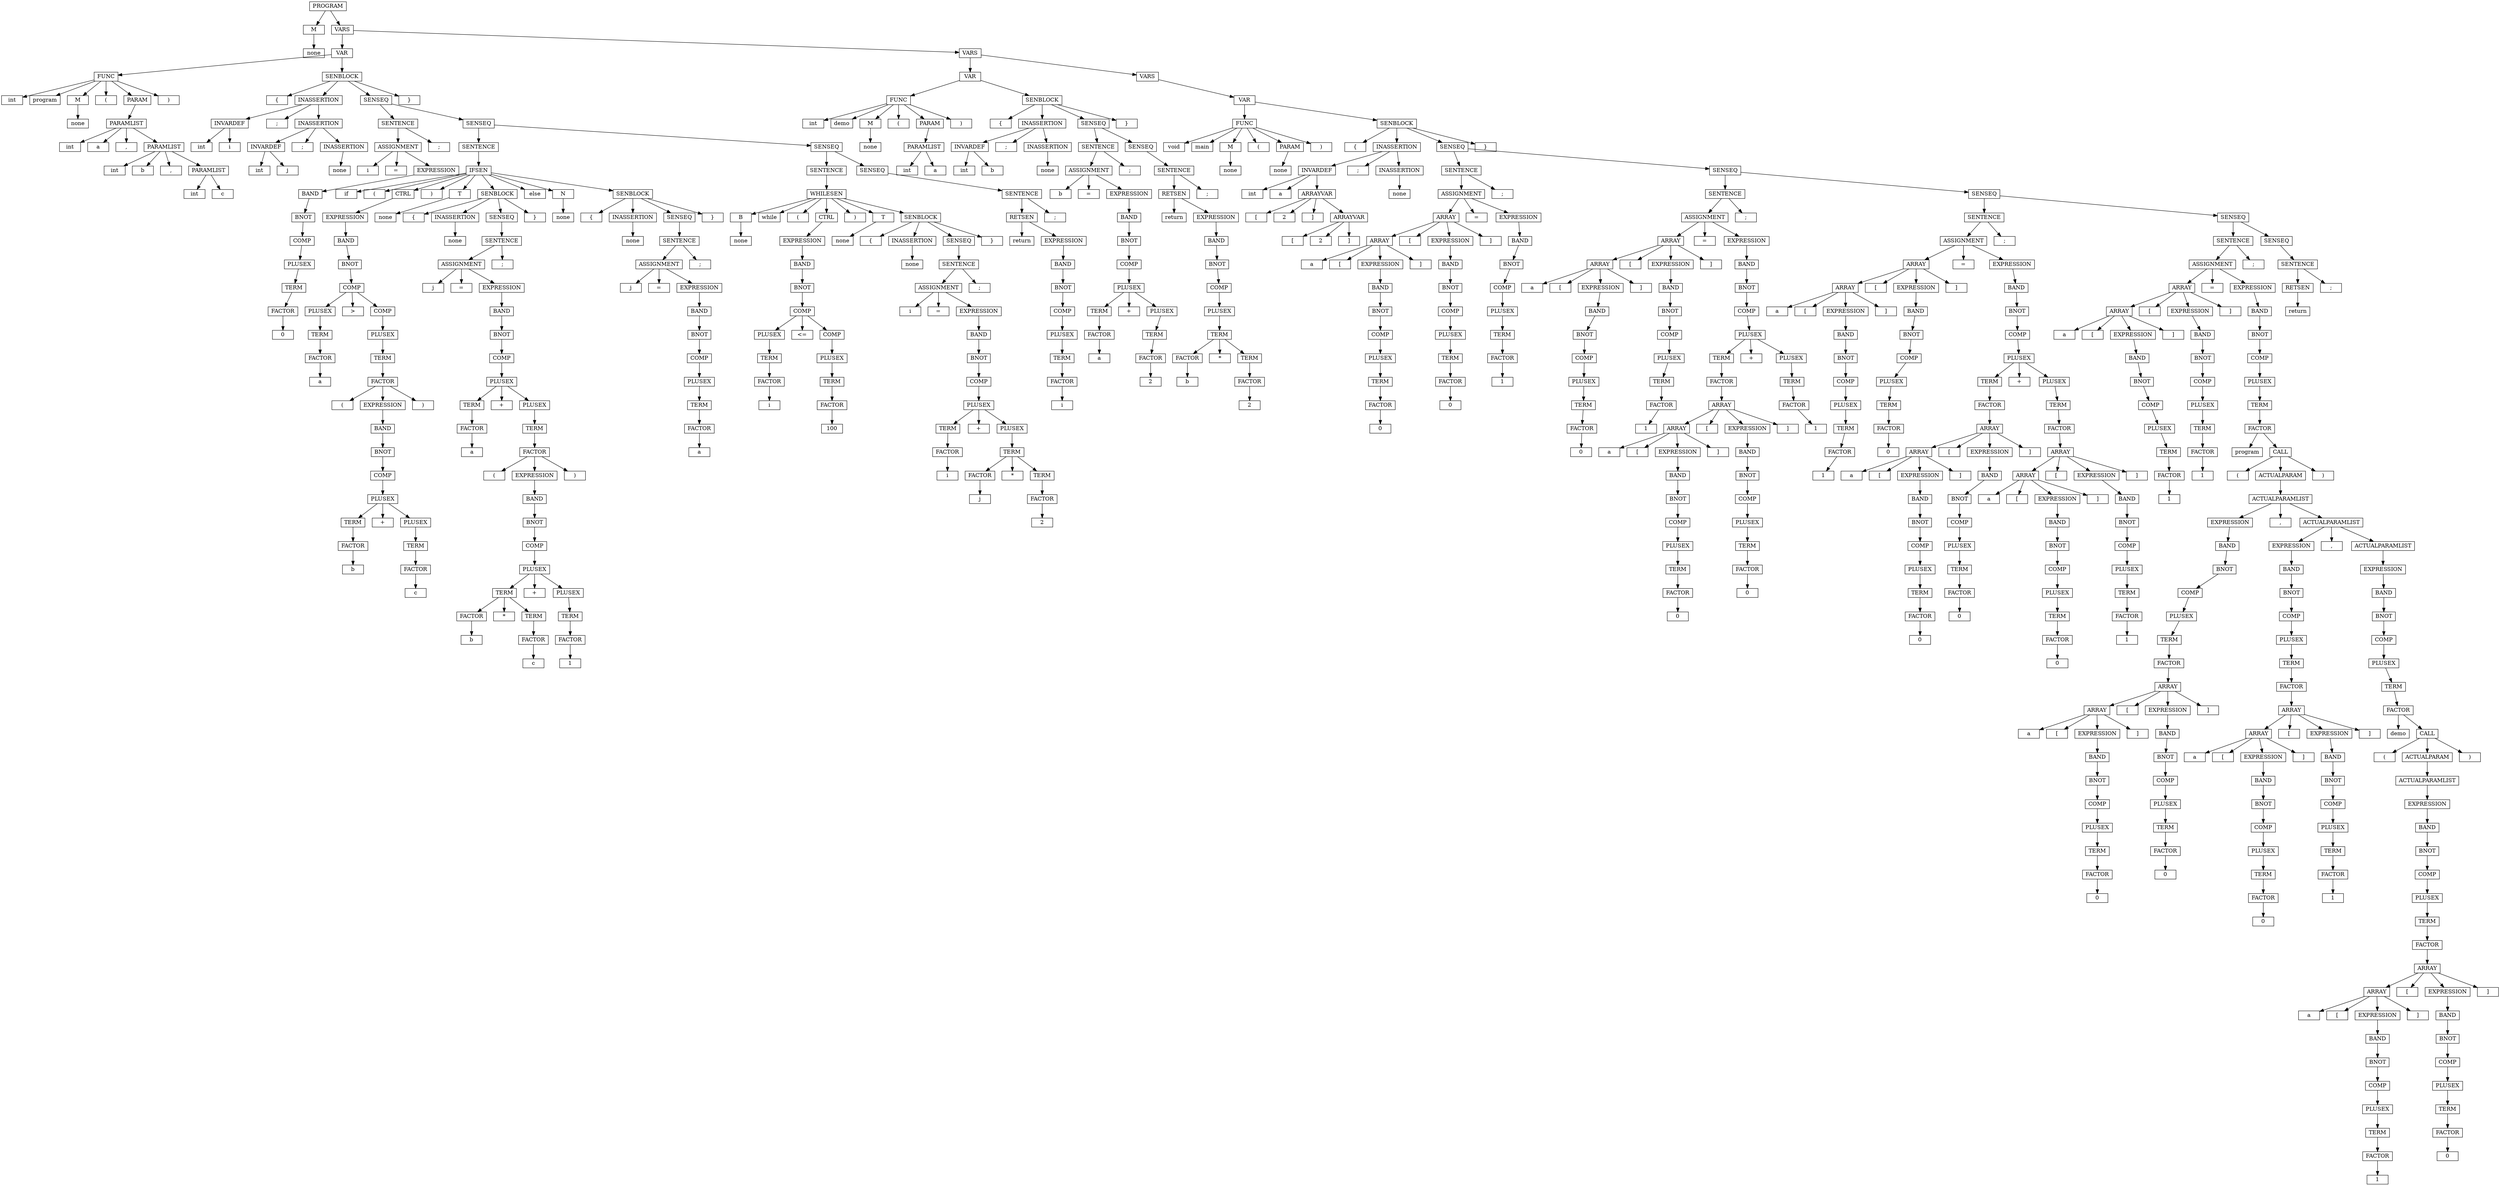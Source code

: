 digraph g{
splines = "line";
node[shape = record, height = .1]; 
node0[label = "PROGRAM"];
node1[label = "M"];
node0->node1;
node2[label = "none"];
node1->node2;
node3[label = "VARS"];
node0->node3;
node4[label = "VAR"];
node3->node4;
node5[label = "FUNC"];
node4->node5;
node6[label = "int"];
node5->node6;
node7[label = "program"];
node5->node7;
node8[label = "M"];
node5->node8;
node9[label = "none"];
node8->node9;
node10[label = "("];
node5->node10;
node11[label = "PARAM"];
node5->node11;
node12[label = "PARAMLIST"];
node11->node12;
node13[label = "int"];
node12->node13;
node14[label = "a"];
node12->node14;
node15[label = ","];
node12->node15;
node16[label = "PARAMLIST"];
node12->node16;
node17[label = "int"];
node16->node17;
node18[label = "b"];
node16->node18;
node19[label = ","];
node16->node19;
node20[label = "PARAMLIST"];
node16->node20;
node21[label = "int"];
node20->node21;
node22[label = "c"];
node20->node22;
node23[label = ")"];
node5->node23;
node24[label = "SENBLOCK"];
node4->node24;
node25[label = "\{"];
node24->node25;
node26[label = "INASSERTION"];
node24->node26;
node27[label = "INVARDEF"];
node26->node27;
node28[label = "int"];
node27->node28;
node29[label = "i"];
node27->node29;
node30[label = ";"];
node26->node30;
node31[label = "INASSERTION"];
node26->node31;
node32[label = "INVARDEF"];
node31->node32;
node33[label = "int"];
node32->node33;
node34[label = "j"];
node32->node34;
node35[label = ";"];
node31->node35;
node36[label = "INASSERTION"];
node31->node36;
node37[label = "none"];
node36->node37;
node38[label = "SENSEQ"];
node24->node38;
node39[label = "SENTENCE"];
node38->node39;
node40[label = "ASSIGNMENT"];
node39->node40;
node41[label = "i"];
node40->node41;
node42[label = "="];
node40->node42;
node43[label = "EXPRESSION"];
node40->node43;
node44[label = "BAND"];
node43->node44;
node45[label = "BNOT"];
node44->node45;
node46[label = "COMP"];
node45->node46;
node47[label = "PLUSEX"];
node46->node47;
node48[label = "TERM"];
node47->node48;
node49[label = "FACTOR"];
node48->node49;
node50[label = "0"];
node49->node50;
node51[label = " ;"];
node39->node51;
node52[label = "SENSEQ"];
node38->node52;
node53[label = "SENTENCE"];
node52->node53;
node54[label = "IFSEN"];
node53->node54;
node55[label = "if"];
node54->node55;
node56[label = "("];
node54->node56;
node57[label = "CTRL"];
node54->node57;
node58[label = "EXPRESSION"];
node57->node58;
node59[label = "BAND"];
node58->node59;
node60[label = "BNOT"];
node59->node60;
node61[label = "COMP"];
node60->node61;
node62[label = "PLUSEX"];
node61->node62;
node63[label = "TERM"];
node62->node63;
node64[label = "FACTOR"];
node63->node64;
node65[label = "a"];
node64->node65;
node66[label = "\>"];
node61->node66;
node67[label = "COMP"];
node61->node67;
node68[label = "PLUSEX"];
node67->node68;
node69[label = "TERM"];
node68->node69;
node70[label = "FACTOR"];
node69->node70;
node71[label = "("];
node70->node71;
node72[label = "EXPRESSION"];
node70->node72;
node73[label = "BAND"];
node72->node73;
node74[label = "BNOT"];
node73->node74;
node75[label = "COMP"];
node74->node75;
node76[label = "PLUSEX"];
node75->node76;
node77[label = "TERM"];
node76->node77;
node78[label = "FACTOR"];
node77->node78;
node79[label = "b"];
node78->node79;
node80[label = "+"];
node76->node80;
node81[label = "PLUSEX"];
node76->node81;
node82[label = "TERM"];
node81->node82;
node83[label = "FACTOR"];
node82->node83;
node84[label = "c"];
node83->node84;
node85[label = ")"];
node70->node85;
node86[label = ")"];
node54->node86;
node87[label = "T"];
node54->node87;
node88[label = "none"];
node87->node88;
node89[label = "SENBLOCK"];
node54->node89;
node90[label = "\{"];
node89->node90;
node91[label = "INASSERTION"];
node89->node91;
node92[label = "none"];
node91->node92;
node93[label = "SENSEQ"];
node89->node93;
node94[label = "SENTENCE"];
node93->node94;
node95[label = "ASSIGNMENT"];
node94->node95;
node96[label = "j"];
node95->node96;
node97[label = "="];
node95->node97;
node98[label = "EXPRESSION"];
node95->node98;
node99[label = "BAND"];
node98->node99;
node100[label = "BNOT"];
node99->node100;
node101[label = "COMP"];
node100->node101;
node102[label = "PLUSEX"];
node101->node102;
node103[label = "TERM"];
node102->node103;
node104[label = "FACTOR"];
node103->node104;
node105[label = "a"];
node104->node105;
node106[label = "+"];
node102->node106;
node107[label = "PLUSEX"];
node102->node107;
node108[label = "TERM"];
node107->node108;
node109[label = "FACTOR"];
node108->node109;
node110[label = "("];
node109->node110;
node111[label = "EXPRESSION"];
node109->node111;
node112[label = "BAND"];
node111->node112;
node113[label = "BNOT"];
node112->node113;
node114[label = "COMP"];
node113->node114;
node115[label = "PLUSEX"];
node114->node115;
node116[label = "TERM"];
node115->node116;
node117[label = "FACTOR"];
node116->node117;
node118[label = "b"];
node117->node118;
node119[label = "*"];
node116->node119;
node120[label = "TERM"];
node116->node120;
node121[label = "FACTOR"];
node120->node121;
node122[label = "c"];
node121->node122;
node123[label = "+"];
node115->node123;
node124[label = "PLUSEX"];
node115->node124;
node125[label = "TERM"];
node124->node125;
node126[label = "FACTOR"];
node125->node126;
node127[label = "1"];
node126->node127;
node128[label = " )"];
node109->node128;
node129[label = ";"];
node94->node129;
node130[label = "\}"];
node89->node130;
node131[label = "else"];
node54->node131;
node132[label = "N"];
node54->node132;
node133[label = "none"];
node132->node133;
node134[label = "SENBLOCK"];
node54->node134;
node135[label = "\{"];
node134->node135;
node136[label = "INASSERTION"];
node134->node136;
node137[label = "none"];
node136->node137;
node138[label = "SENSEQ"];
node134->node138;
node139[label = "SENTENCE"];
node138->node139;
node140[label = "ASSIGNMENT"];
node139->node140;
node141[label = "j"];
node140->node141;
node142[label = "="];
node140->node142;
node143[label = "EXPRESSION"];
node140->node143;
node144[label = "BAND"];
node143->node144;
node145[label = "BNOT"];
node144->node145;
node146[label = "COMP"];
node145->node146;
node147[label = "PLUSEX"];
node146->node147;
node148[label = "TERM"];
node147->node148;
node149[label = "FACTOR"];
node148->node149;
node150[label = "a"];
node149->node150;
node151[label = ";"];
node139->node151;
node152[label = "\}"];
node134->node152;
node153[label = "SENSEQ"];
node52->node153;
node154[label = "SENTENCE"];
node153->node154;
node155[label = "WHILESEN"];
node154->node155;
node156[label = "B"];
node155->node156;
node157[label = "none"];
node156->node157;
node158[label = "while"];
node155->node158;
node159[label = "("];
node155->node159;
node160[label = "CTRL"];
node155->node160;
node161[label = "EXPRESSION"];
node160->node161;
node162[label = "BAND"];
node161->node162;
node163[label = "BNOT"];
node162->node163;
node164[label = "COMP"];
node163->node164;
node165[label = "PLUSEX"];
node164->node165;
node166[label = "TERM"];
node165->node166;
node167[label = "FACTOR"];
node166->node167;
node168[label = "i"];
node167->node168;
node169[label = "\<="];
node164->node169;
node170[label = "COMP"];
node164->node170;
node171[label = "PLUSEX"];
node170->node171;
node172[label = "TERM"];
node171->node172;
node173[label = "FACTOR"];
node172->node173;
node174[label = "100"];
node173->node174;
node175[label = " )"];
node155->node175;
node176[label = "T"];
node155->node176;
node177[label = "none"];
node176->node177;
node178[label = "SENBLOCK"];
node155->node178;
node179[label = "\{"];
node178->node179;
node180[label = "INASSERTION"];
node178->node180;
node181[label = "none"];
node180->node181;
node182[label = "SENSEQ"];
node178->node182;
node183[label = "SENTENCE"];
node182->node183;
node184[label = "ASSIGNMENT"];
node183->node184;
node185[label = "i"];
node184->node185;
node186[label = "="];
node184->node186;
node187[label = "EXPRESSION"];
node184->node187;
node188[label = "BAND"];
node187->node188;
node189[label = "BNOT"];
node188->node189;
node190[label = "COMP"];
node189->node190;
node191[label = "PLUSEX"];
node190->node191;
node192[label = "TERM"];
node191->node192;
node193[label = "FACTOR"];
node192->node193;
node194[label = "i"];
node193->node194;
node195[label = "+"];
node191->node195;
node196[label = "PLUSEX"];
node191->node196;
node197[label = "TERM"];
node196->node197;
node198[label = "FACTOR"];
node197->node198;
node199[label = "j"];
node198->node199;
node200[label = "*"];
node197->node200;
node201[label = "TERM"];
node197->node201;
node202[label = "FACTOR"];
node201->node202;
node203[label = "2"];
node202->node203;
node204[label = " ;"];
node183->node204;
node205[label = "\}"];
node178->node205;
node206[label = "SENSEQ"];
node153->node206;
node207[label = "SENTENCE"];
node206->node207;
node208[label = "RETSEN"];
node207->node208;
node209[label = "return"];
node208->node209;
node210[label = "EXPRESSION"];
node208->node210;
node211[label = "BAND"];
node210->node211;
node212[label = "BNOT"];
node211->node212;
node213[label = "COMP"];
node212->node213;
node214[label = "PLUSEX"];
node213->node214;
node215[label = "TERM"];
node214->node215;
node216[label = "FACTOR"];
node215->node216;
node217[label = "i"];
node216->node217;
node218[label = ";"];
node207->node218;
node219[label = "\}"];
node24->node219;
node220[label = "VARS"];
node3->node220;
node221[label = "VAR"];
node220->node221;
node222[label = "FUNC"];
node221->node222;
node223[label = "int"];
node222->node223;
node224[label = "demo"];
node222->node224;
node225[label = "M"];
node222->node225;
node226[label = "none"];
node225->node226;
node227[label = "("];
node222->node227;
node228[label = "PARAM"];
node222->node228;
node229[label = "PARAMLIST"];
node228->node229;
node230[label = "int"];
node229->node230;
node231[label = "a"];
node229->node231;
node232[label = ")"];
node222->node232;
node233[label = "SENBLOCK"];
node221->node233;
node234[label = "\{"];
node233->node234;
node235[label = "INASSERTION"];
node233->node235;
node236[label = "INVARDEF"];
node235->node236;
node237[label = "int"];
node236->node237;
node238[label = "b"];
node236->node238;
node239[label = ";"];
node235->node239;
node240[label = "INASSERTION"];
node235->node240;
node241[label = "none"];
node240->node241;
node242[label = "SENSEQ"];
node233->node242;
node243[label = "SENTENCE"];
node242->node243;
node244[label = "ASSIGNMENT"];
node243->node244;
node245[label = "b"];
node244->node245;
node246[label = "="];
node244->node246;
node247[label = "EXPRESSION"];
node244->node247;
node248[label = "BAND"];
node247->node248;
node249[label = "BNOT"];
node248->node249;
node250[label = "COMP"];
node249->node250;
node251[label = "PLUSEX"];
node250->node251;
node252[label = "TERM"];
node251->node252;
node253[label = "FACTOR"];
node252->node253;
node254[label = "a"];
node253->node254;
node255[label = "+"];
node251->node255;
node256[label = "PLUSEX"];
node251->node256;
node257[label = "TERM"];
node256->node257;
node258[label = "FACTOR"];
node257->node258;
node259[label = "2"];
node258->node259;
node260[label = " ;"];
node243->node260;
node261[label = "SENSEQ"];
node242->node261;
node262[label = "SENTENCE"];
node261->node262;
node263[label = "RETSEN"];
node262->node263;
node264[label = "return"];
node263->node264;
node265[label = "EXPRESSION"];
node263->node265;
node266[label = "BAND"];
node265->node266;
node267[label = "BNOT"];
node266->node267;
node268[label = "COMP"];
node267->node268;
node269[label = "PLUSEX"];
node268->node269;
node270[label = "TERM"];
node269->node270;
node271[label = "FACTOR"];
node270->node271;
node272[label = "b"];
node271->node272;
node273[label = "*"];
node270->node273;
node274[label = "TERM"];
node270->node274;
node275[label = "FACTOR"];
node274->node275;
node276[label = "2"];
node275->node276;
node277[label = " ;"];
node262->node277;
node278[label = "\}"];
node233->node278;
node279[label = "VARS"];
node220->node279;
node280[label = "VAR"];
node279->node280;
node281[label = "FUNC"];
node280->node281;
node282[label = "void"];
node281->node282;
node283[label = "main"];
node281->node283;
node284[label = "M"];
node281->node284;
node285[label = "none"];
node284->node285;
node286[label = "("];
node281->node286;
node287[label = "PARAM"];
node281->node287;
node288[label = "none"];
node287->node288;
node289[label = ")"];
node281->node289;
node290[label = "SENBLOCK"];
node280->node290;
node291[label = "\{"];
node290->node291;
node292[label = "INASSERTION"];
node290->node292;
node293[label = "INVARDEF"];
node292->node293;
node294[label = "int"];
node293->node294;
node295[label = "a"];
node293->node295;
node296[label = "ARRAYVAR"];
node293->node296;
node297[label = "["];
node296->node297;
node298[label = "2"];
node296->node298;
node299[label = " ]"];
node296->node299;
node300[label = "ARRAYVAR"];
node296->node300;
node301[label = "["];
node300->node301;
node302[label = "2"];
node300->node302;
node303[label = " ]"];
node300->node303;
node304[label = ";"];
node292->node304;
node305[label = "INASSERTION"];
node292->node305;
node306[label = "none"];
node305->node306;
node307[label = "SENSEQ"];
node290->node307;
node308[label = "SENTENCE"];
node307->node308;
node309[label = "ASSIGNMENT"];
node308->node309;
node310[label = "ARRAY"];
node309->node310;
node311[label = "ARRAY"];
node310->node311;
node312[label = "a"];
node311->node312;
node313[label = "["];
node311->node313;
node314[label = "EXPRESSION"];
node311->node314;
node315[label = "BAND"];
node314->node315;
node316[label = "BNOT"];
node315->node316;
node317[label = "COMP"];
node316->node317;
node318[label = "PLUSEX"];
node317->node318;
node319[label = "TERM"];
node318->node319;
node320[label = "FACTOR"];
node319->node320;
node321[label = "0"];
node320->node321;
node322[label = " ]"];
node311->node322;
node323[label = "["];
node310->node323;
node324[label = "EXPRESSION"];
node310->node324;
node325[label = "BAND"];
node324->node325;
node326[label = "BNOT"];
node325->node326;
node327[label = "COMP"];
node326->node327;
node328[label = "PLUSEX"];
node327->node328;
node329[label = "TERM"];
node328->node329;
node330[label = "FACTOR"];
node329->node330;
node331[label = "0"];
node330->node331;
node332[label = " ]"];
node310->node332;
node333[label = "="];
node309->node333;
node334[label = "EXPRESSION"];
node309->node334;
node335[label = "BAND"];
node334->node335;
node336[label = "BNOT"];
node335->node336;
node337[label = "COMP"];
node336->node337;
node338[label = "PLUSEX"];
node337->node338;
node339[label = "TERM"];
node338->node339;
node340[label = "FACTOR"];
node339->node340;
node341[label = "1"];
node340->node341;
node342[label = " ;"];
node308->node342;
node343[label = "SENSEQ"];
node307->node343;
node344[label = "SENTENCE"];
node343->node344;
node345[label = "ASSIGNMENT"];
node344->node345;
node346[label = "ARRAY"];
node345->node346;
node347[label = "ARRAY"];
node346->node347;
node348[label = "a"];
node347->node348;
node349[label = "["];
node347->node349;
node350[label = "EXPRESSION"];
node347->node350;
node351[label = "BAND"];
node350->node351;
node352[label = "BNOT"];
node351->node352;
node353[label = "COMP"];
node352->node353;
node354[label = "PLUSEX"];
node353->node354;
node355[label = "TERM"];
node354->node355;
node356[label = "FACTOR"];
node355->node356;
node357[label = "0"];
node356->node357;
node358[label = " ]"];
node347->node358;
node359[label = "["];
node346->node359;
node360[label = "EXPRESSION"];
node346->node360;
node361[label = "BAND"];
node360->node361;
node362[label = "BNOT"];
node361->node362;
node363[label = "COMP"];
node362->node363;
node364[label = "PLUSEX"];
node363->node364;
node365[label = "TERM"];
node364->node365;
node366[label = "FACTOR"];
node365->node366;
node367[label = "1"];
node366->node367;
node368[label = " ]"];
node346->node368;
node369[label = "="];
node345->node369;
node370[label = "EXPRESSION"];
node345->node370;
node371[label = "BAND"];
node370->node371;
node372[label = "BNOT"];
node371->node372;
node373[label = "COMP"];
node372->node373;
node374[label = "PLUSEX"];
node373->node374;
node375[label = "TERM"];
node374->node375;
node376[label = "FACTOR"];
node375->node376;
node377[label = "ARRAY"];
node376->node377;
node378[label = "ARRAY"];
node377->node378;
node379[label = "a"];
node378->node379;
node380[label = "["];
node378->node380;
node381[label = "EXPRESSION"];
node378->node381;
node382[label = "BAND"];
node381->node382;
node383[label = "BNOT"];
node382->node383;
node384[label = "COMP"];
node383->node384;
node385[label = "PLUSEX"];
node384->node385;
node386[label = "TERM"];
node385->node386;
node387[label = "FACTOR"];
node386->node387;
node388[label = "0"];
node387->node388;
node389[label = " ]"];
node378->node389;
node390[label = "["];
node377->node390;
node391[label = "EXPRESSION"];
node377->node391;
node392[label = "BAND"];
node391->node392;
node393[label = "BNOT"];
node392->node393;
node394[label = "COMP"];
node393->node394;
node395[label = "PLUSEX"];
node394->node395;
node396[label = "TERM"];
node395->node396;
node397[label = "FACTOR"];
node396->node397;
node398[label = "0"];
node397->node398;
node399[label = " ]"];
node377->node399;
node400[label = "+"];
node374->node400;
node401[label = "PLUSEX"];
node374->node401;
node402[label = "TERM"];
node401->node402;
node403[label = "FACTOR"];
node402->node403;
node404[label = "1"];
node403->node404;
node405[label = " ;"];
node344->node405;
node406[label = "SENSEQ"];
node343->node406;
node407[label = "SENTENCE"];
node406->node407;
node408[label = "ASSIGNMENT"];
node407->node408;
node409[label = "ARRAY"];
node408->node409;
node410[label = "ARRAY"];
node409->node410;
node411[label = "a"];
node410->node411;
node412[label = "["];
node410->node412;
node413[label = "EXPRESSION"];
node410->node413;
node414[label = "BAND"];
node413->node414;
node415[label = "BNOT"];
node414->node415;
node416[label = "COMP"];
node415->node416;
node417[label = "PLUSEX"];
node416->node417;
node418[label = "TERM"];
node417->node418;
node419[label = "FACTOR"];
node418->node419;
node420[label = "1"];
node419->node420;
node421[label = " ]"];
node410->node421;
node422[label = "["];
node409->node422;
node423[label = "EXPRESSION"];
node409->node423;
node424[label = "BAND"];
node423->node424;
node425[label = "BNOT"];
node424->node425;
node426[label = "COMP"];
node425->node426;
node427[label = "PLUSEX"];
node426->node427;
node428[label = "TERM"];
node427->node428;
node429[label = "FACTOR"];
node428->node429;
node430[label = "0"];
node429->node430;
node431[label = " ]"];
node409->node431;
node432[label = "="];
node408->node432;
node433[label = "EXPRESSION"];
node408->node433;
node434[label = "BAND"];
node433->node434;
node435[label = "BNOT"];
node434->node435;
node436[label = "COMP"];
node435->node436;
node437[label = "PLUSEX"];
node436->node437;
node438[label = "TERM"];
node437->node438;
node439[label = "FACTOR"];
node438->node439;
node440[label = "ARRAY"];
node439->node440;
node441[label = "ARRAY"];
node440->node441;
node442[label = "a"];
node441->node442;
node443[label = "["];
node441->node443;
node444[label = "EXPRESSION"];
node441->node444;
node445[label = "BAND"];
node444->node445;
node446[label = "BNOT"];
node445->node446;
node447[label = "COMP"];
node446->node447;
node448[label = "PLUSEX"];
node447->node448;
node449[label = "TERM"];
node448->node449;
node450[label = "FACTOR"];
node449->node450;
node451[label = "0"];
node450->node451;
node452[label = " ]"];
node441->node452;
node453[label = "["];
node440->node453;
node454[label = "EXPRESSION"];
node440->node454;
node455[label = "BAND"];
node454->node455;
node456[label = "BNOT"];
node455->node456;
node457[label = "COMP"];
node456->node457;
node458[label = "PLUSEX"];
node457->node458;
node459[label = "TERM"];
node458->node459;
node460[label = "FACTOR"];
node459->node460;
node461[label = "0"];
node460->node461;
node462[label = " ]"];
node440->node462;
node463[label = "+"];
node437->node463;
node464[label = "PLUSEX"];
node437->node464;
node465[label = "TERM"];
node464->node465;
node466[label = "FACTOR"];
node465->node466;
node467[label = "ARRAY"];
node466->node467;
node468[label = "ARRAY"];
node467->node468;
node469[label = "a"];
node468->node469;
node470[label = "["];
node468->node470;
node471[label = "EXPRESSION"];
node468->node471;
node472[label = "BAND"];
node471->node472;
node473[label = "BNOT"];
node472->node473;
node474[label = "COMP"];
node473->node474;
node475[label = "PLUSEX"];
node474->node475;
node476[label = "TERM"];
node475->node476;
node477[label = "FACTOR"];
node476->node477;
node478[label = "0"];
node477->node478;
node479[label = " ]"];
node468->node479;
node480[label = "["];
node467->node480;
node481[label = "EXPRESSION"];
node467->node481;
node482[label = "BAND"];
node481->node482;
node483[label = "BNOT"];
node482->node483;
node484[label = "COMP"];
node483->node484;
node485[label = "PLUSEX"];
node484->node485;
node486[label = "TERM"];
node485->node486;
node487[label = "FACTOR"];
node486->node487;
node488[label = "1"];
node487->node488;
node489[label = " ]"];
node467->node489;
node490[label = ";"];
node407->node490;
node491[label = "SENSEQ"];
node406->node491;
node492[label = "SENTENCE"];
node491->node492;
node493[label = "ASSIGNMENT"];
node492->node493;
node494[label = "ARRAY"];
node493->node494;
node495[label = "ARRAY"];
node494->node495;
node496[label = "a"];
node495->node496;
node497[label = "["];
node495->node497;
node498[label = "EXPRESSION"];
node495->node498;
node499[label = "BAND"];
node498->node499;
node500[label = "BNOT"];
node499->node500;
node501[label = "COMP"];
node500->node501;
node502[label = "PLUSEX"];
node501->node502;
node503[label = "TERM"];
node502->node503;
node504[label = "FACTOR"];
node503->node504;
node505[label = "1"];
node504->node505;
node506[label = " ]"];
node495->node506;
node507[label = "["];
node494->node507;
node508[label = "EXPRESSION"];
node494->node508;
node509[label = "BAND"];
node508->node509;
node510[label = "BNOT"];
node509->node510;
node511[label = "COMP"];
node510->node511;
node512[label = "PLUSEX"];
node511->node512;
node513[label = "TERM"];
node512->node513;
node514[label = "FACTOR"];
node513->node514;
node515[label = "1"];
node514->node515;
node516[label = " ]"];
node494->node516;
node517[label = "="];
node493->node517;
node518[label = "EXPRESSION"];
node493->node518;
node519[label = "BAND"];
node518->node519;
node520[label = "BNOT"];
node519->node520;
node521[label = "COMP"];
node520->node521;
node522[label = "PLUSEX"];
node521->node522;
node523[label = "TERM"];
node522->node523;
node524[label = "FACTOR"];
node523->node524;
node525[label = "program"];
node524->node525;
node526[label = "CALL"];
node524->node526;
node527[label = "("];
node526->node527;
node528[label = "ACTUALPARAM"];
node526->node528;
node529[label = "ACTUALPARAMLIST"];
node528->node529;
node530[label = "EXPRESSION"];
node529->node530;
node531[label = "BAND"];
node530->node531;
node532[label = "BNOT"];
node531->node532;
node533[label = "COMP"];
node532->node533;
node534[label = "PLUSEX"];
node533->node534;
node535[label = "TERM"];
node534->node535;
node536[label = "FACTOR"];
node535->node536;
node537[label = "ARRAY"];
node536->node537;
node538[label = "ARRAY"];
node537->node538;
node539[label = "a"];
node538->node539;
node540[label = "["];
node538->node540;
node541[label = "EXPRESSION"];
node538->node541;
node542[label = "BAND"];
node541->node542;
node543[label = "BNOT"];
node542->node543;
node544[label = "COMP"];
node543->node544;
node545[label = "PLUSEX"];
node544->node545;
node546[label = "TERM"];
node545->node546;
node547[label = "FACTOR"];
node546->node547;
node548[label = "0"];
node547->node548;
node549[label = " ]"];
node538->node549;
node550[label = "["];
node537->node550;
node551[label = "EXPRESSION"];
node537->node551;
node552[label = "BAND"];
node551->node552;
node553[label = "BNOT"];
node552->node553;
node554[label = "COMP"];
node553->node554;
node555[label = "PLUSEX"];
node554->node555;
node556[label = "TERM"];
node555->node556;
node557[label = "FACTOR"];
node556->node557;
node558[label = "0"];
node557->node558;
node559[label = " ]"];
node537->node559;
node560[label = ","];
node529->node560;
node561[label = "ACTUALPARAMLIST"];
node529->node561;
node562[label = "EXPRESSION"];
node561->node562;
node563[label = "BAND"];
node562->node563;
node564[label = "BNOT"];
node563->node564;
node565[label = "COMP"];
node564->node565;
node566[label = "PLUSEX"];
node565->node566;
node567[label = "TERM"];
node566->node567;
node568[label = "FACTOR"];
node567->node568;
node569[label = "ARRAY"];
node568->node569;
node570[label = "ARRAY"];
node569->node570;
node571[label = "a"];
node570->node571;
node572[label = "["];
node570->node572;
node573[label = "EXPRESSION"];
node570->node573;
node574[label = "BAND"];
node573->node574;
node575[label = "BNOT"];
node574->node575;
node576[label = "COMP"];
node575->node576;
node577[label = "PLUSEX"];
node576->node577;
node578[label = "TERM"];
node577->node578;
node579[label = "FACTOR"];
node578->node579;
node580[label = "0"];
node579->node580;
node581[label = " ]"];
node570->node581;
node582[label = "["];
node569->node582;
node583[label = "EXPRESSION"];
node569->node583;
node584[label = "BAND"];
node583->node584;
node585[label = "BNOT"];
node584->node585;
node586[label = "COMP"];
node585->node586;
node587[label = "PLUSEX"];
node586->node587;
node588[label = "TERM"];
node587->node588;
node589[label = "FACTOR"];
node588->node589;
node590[label = "1"];
node589->node590;
node591[label = " ]"];
node569->node591;
node592[label = ","];
node561->node592;
node593[label = "ACTUALPARAMLIST"];
node561->node593;
node594[label = "EXPRESSION"];
node593->node594;
node595[label = "BAND"];
node594->node595;
node596[label = "BNOT"];
node595->node596;
node597[label = "COMP"];
node596->node597;
node598[label = "PLUSEX"];
node597->node598;
node599[label = "TERM"];
node598->node599;
node600[label = "FACTOR"];
node599->node600;
node601[label = "demo"];
node600->node601;
node602[label = "CALL"];
node600->node602;
node603[label = "("];
node602->node603;
node604[label = "ACTUALPARAM"];
node602->node604;
node605[label = "ACTUALPARAMLIST"];
node604->node605;
node606[label = "EXPRESSION"];
node605->node606;
node607[label = "BAND"];
node606->node607;
node608[label = "BNOT"];
node607->node608;
node609[label = "COMP"];
node608->node609;
node610[label = "PLUSEX"];
node609->node610;
node611[label = "TERM"];
node610->node611;
node612[label = "FACTOR"];
node611->node612;
node613[label = "ARRAY"];
node612->node613;
node614[label = "ARRAY"];
node613->node614;
node615[label = "a"];
node614->node615;
node616[label = "["];
node614->node616;
node617[label = "EXPRESSION"];
node614->node617;
node618[label = "BAND"];
node617->node618;
node619[label = "BNOT"];
node618->node619;
node620[label = "COMP"];
node619->node620;
node621[label = "PLUSEX"];
node620->node621;
node622[label = "TERM"];
node621->node622;
node623[label = "FACTOR"];
node622->node623;
node624[label = "1"];
node623->node624;
node625[label = " ]"];
node614->node625;
node626[label = "["];
node613->node626;
node627[label = "EXPRESSION"];
node613->node627;
node628[label = "BAND"];
node627->node628;
node629[label = "BNOT"];
node628->node629;
node630[label = "COMP"];
node629->node630;
node631[label = "PLUSEX"];
node630->node631;
node632[label = "TERM"];
node631->node632;
node633[label = "FACTOR"];
node632->node633;
node634[label = "0"];
node633->node634;
node635[label = " ]"];
node613->node635;
node636[label = ")"];
node602->node636;
node637[label = ")"];
node526->node637;
node638[label = ";"];
node492->node638;
node639[label = "SENSEQ"];
node491->node639;
node640[label = "SENTENCE"];
node639->node640;
node641[label = "RETSEN"];
node640->node641;
node642[label = "return"];
node641->node642;
node643[label = ";"];
node640->node643;
node644[label = "\}"];
node290->node644;
}
